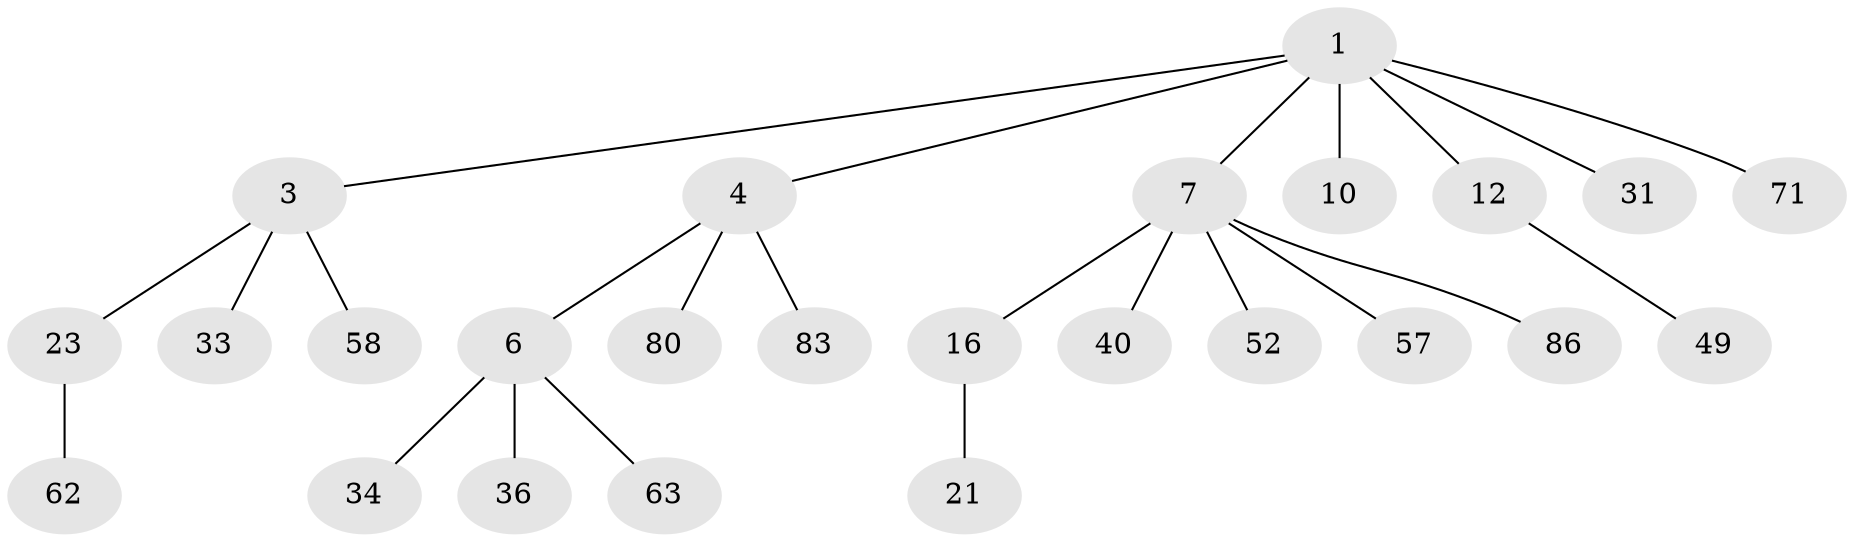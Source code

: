 // original degree distribution, {2: 0.18604651162790697, 7: 0.03488372093023256, 4: 0.06976744186046512, 3: 0.13953488372093023, 5: 0.023255813953488372, 1: 0.5465116279069767}
// Generated by graph-tools (version 1.1) at 2025/19/03/04/25 18:19:15]
// undirected, 25 vertices, 24 edges
graph export_dot {
graph [start="1"]
  node [color=gray90,style=filled];
  1 [super="+2"];
  3 [super="+26+51+20"];
  4 [super="+54+5"];
  6 [super="+9+8"];
  7 [super="+39+82+61+18+14+11"];
  10;
  12 [super="+22+42+45"];
  16 [super="+17"];
  21 [super="+43"];
  23 [super="+28+25+38"];
  31 [super="+44"];
  33 [super="+72+81+74+75"];
  34 [super="+56"];
  36 [super="+37+68"];
  40;
  49;
  52;
  57;
  58;
  62;
  63;
  71;
  80 [super="+84"];
  83;
  86;
  1 -- 3;
  1 -- 4;
  1 -- 71;
  1 -- 7;
  1 -- 10;
  1 -- 12;
  1 -- 31;
  3 -- 58;
  3 -- 33;
  3 -- 23;
  4 -- 80;
  4 -- 83;
  4 -- 6;
  6 -- 36;
  6 -- 63;
  6 -- 34;
  7 -- 16;
  7 -- 52;
  7 -- 40;
  7 -- 57;
  7 -- 86;
  12 -- 49;
  16 -- 21;
  23 -- 62;
}

